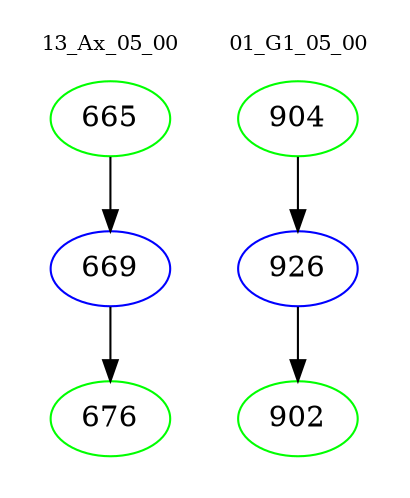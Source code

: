 digraph{
subgraph cluster_0 {
color = white
label = "13_Ax_05_00";
fontsize=10;
T0_665 [label="665", color="green"]
T0_665 -> T0_669 [color="black"]
T0_669 [label="669", color="blue"]
T0_669 -> T0_676 [color="black"]
T0_676 [label="676", color="green"]
}
subgraph cluster_1 {
color = white
label = "01_G1_05_00";
fontsize=10;
T1_904 [label="904", color="green"]
T1_904 -> T1_926 [color="black"]
T1_926 [label="926", color="blue"]
T1_926 -> T1_902 [color="black"]
T1_902 [label="902", color="green"]
}
}
